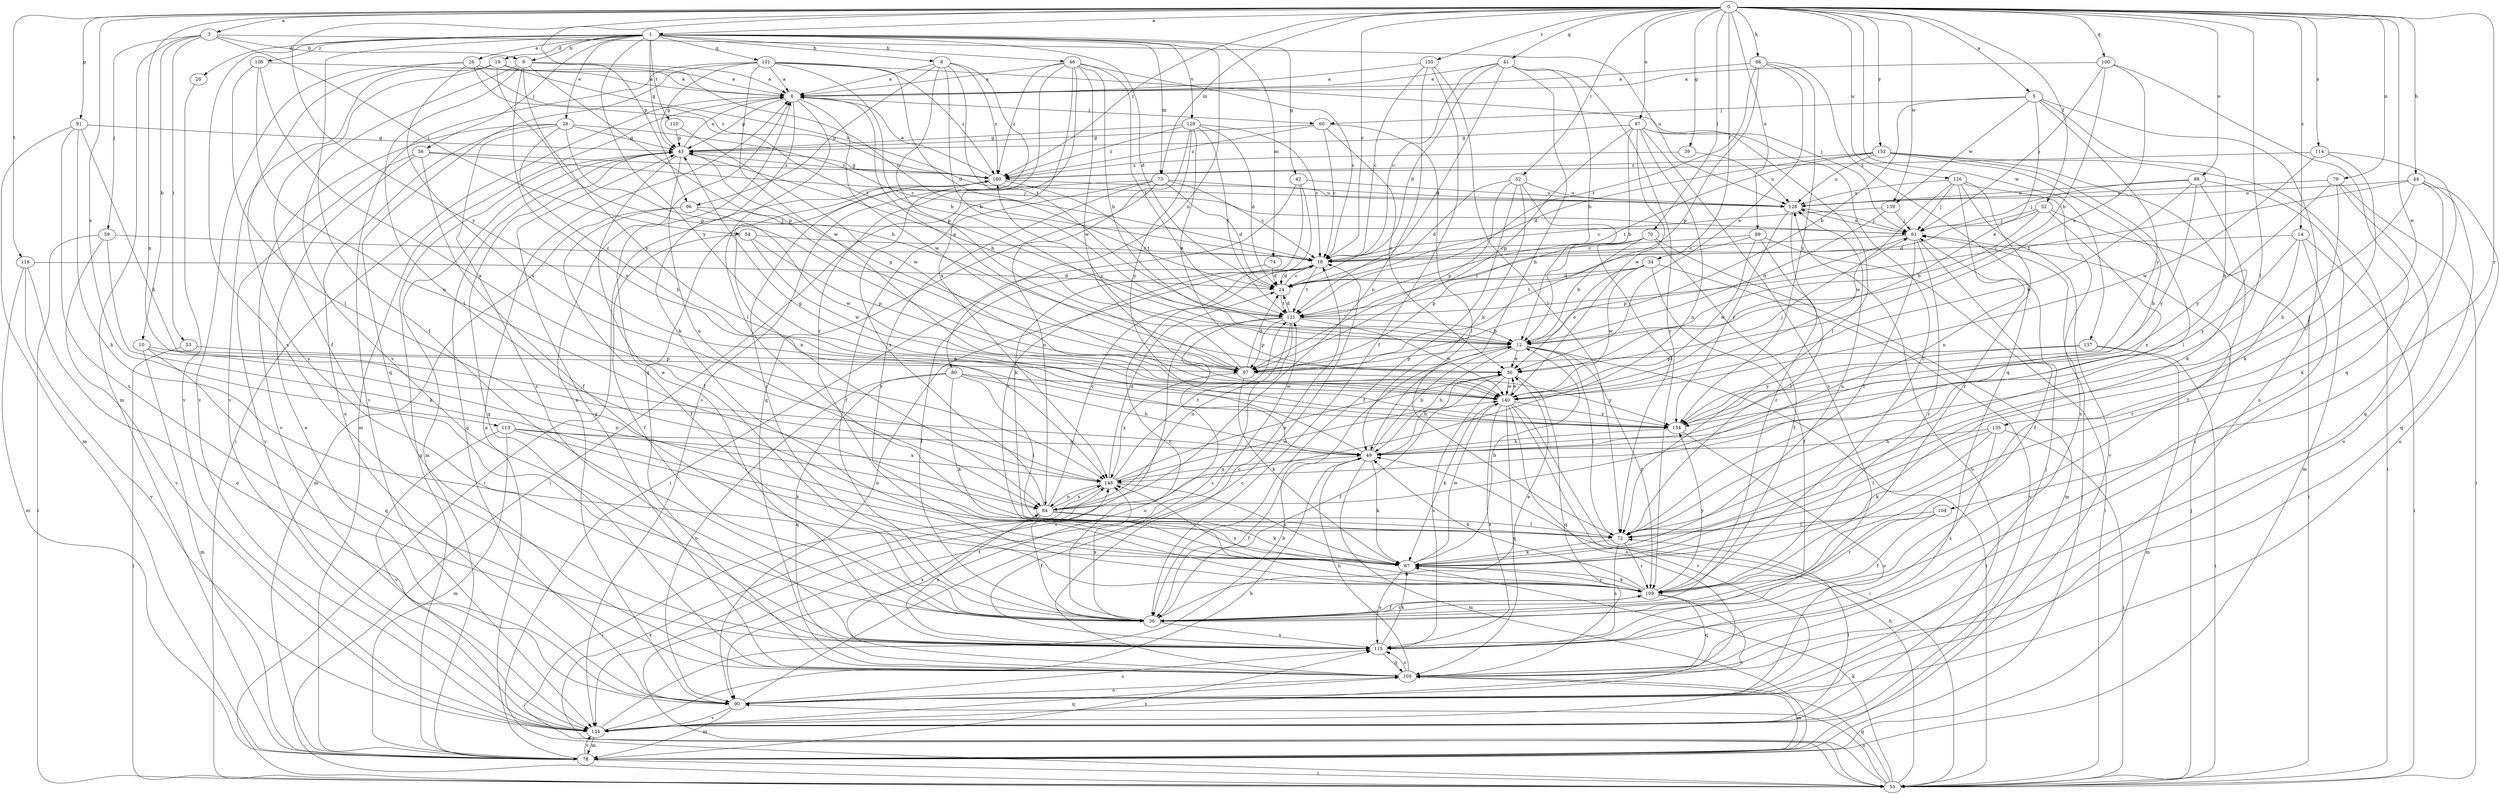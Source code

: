 strict digraph  {
0;
1;
3;
5;
6;
8;
9;
10;
12;
14;
18;
19;
20;
24;
26;
28;
30;
32;
34;
36;
39;
41;
42;
43;
44;
46;
49;
52;
53;
54;
55;
56;
59;
60;
61;
66;
67;
70;
72;
73;
74;
78;
79;
80;
84;
87;
88;
89;
90;
91;
96;
97;
100;
101;
103;
104;
106;
109;
113;
114;
115;
116;
120;
121;
126;
128;
129;
134;
135;
137;
139;
140;
148;
152;
154;
155;
160;
0 -> 1  [label=a];
0 -> 3  [label=a];
0 -> 5  [label=a];
0 -> 14  [label=c];
0 -> 18  [label=c];
0 -> 32  [label=f];
0 -> 34  [label=f];
0 -> 39  [label=g];
0 -> 41  [label=g];
0 -> 44  [label=h];
0 -> 52  [label=i];
0 -> 66  [label=k];
0 -> 70  [label=l];
0 -> 72  [label=l];
0 -> 73  [label=m];
0 -> 79  [label=n];
0 -> 87  [label=o];
0 -> 88  [label=o];
0 -> 89  [label=o];
0 -> 91  [label=p];
0 -> 96  [label=p];
0 -> 100  [label=q];
0 -> 104  [label=r];
0 -> 113  [label=s];
0 -> 114  [label=s];
0 -> 116  [label=t];
0 -> 126  [label=u];
0 -> 135  [label=w];
0 -> 137  [label=w];
0 -> 139  [label=w];
0 -> 148  [label=x];
0 -> 152  [label=y];
0 -> 154  [label=y];
0 -> 155  [label=z];
0 -> 160  [label=z];
1 -> 8  [label=b];
1 -> 9  [label=b];
1 -> 19  [label=d];
1 -> 20  [label=d];
1 -> 24  [label=d];
1 -> 26  [label=e];
1 -> 28  [label=e];
1 -> 36  [label=f];
1 -> 42  [label=g];
1 -> 43  [label=g];
1 -> 46  [label=h];
1 -> 56  [label=j];
1 -> 73  [label=m];
1 -> 74  [label=m];
1 -> 80  [label=n];
1 -> 101  [label=q];
1 -> 106  [label=r];
1 -> 115  [label=s];
1 -> 120  [label=t];
1 -> 129  [label=v];
1 -> 154  [label=y];
3 -> 9  [label=b];
3 -> 10  [label=b];
3 -> 53  [label=i];
3 -> 54  [label=i];
3 -> 59  [label=j];
3 -> 78  [label=m];
3 -> 128  [label=u];
5 -> 12  [label=b];
5 -> 30  [label=e];
5 -> 49  [label=h];
5 -> 60  [label=j];
5 -> 90  [label=o];
5 -> 139  [label=w];
5 -> 154  [label=y];
6 -> 43  [label=g];
6 -> 55  [label=i];
6 -> 60  [label=j];
6 -> 67  [label=k];
6 -> 72  [label=l];
6 -> 78  [label=m];
6 -> 140  [label=w];
8 -> 6  [label=a];
8 -> 12  [label=b];
8 -> 96  [label=p];
8 -> 97  [label=p];
8 -> 103  [label=q];
8 -> 121  [label=t];
8 -> 160  [label=z];
9 -> 6  [label=a];
9 -> 18  [label=c];
9 -> 72  [label=l];
9 -> 97  [label=p];
9 -> 115  [label=s];
9 -> 148  [label=x];
9 -> 154  [label=y];
10 -> 78  [label=m];
10 -> 84  [label=n];
10 -> 97  [label=p];
10 -> 103  [label=q];
12 -> 30  [label=e];
12 -> 49  [label=h];
12 -> 55  [label=i];
12 -> 72  [label=l];
12 -> 97  [label=p];
12 -> 109  [label=r];
14 -> 18  [label=c];
14 -> 55  [label=i];
14 -> 109  [label=r];
14 -> 115  [label=s];
14 -> 154  [label=y];
18 -> 24  [label=d];
18 -> 90  [label=o];
18 -> 121  [label=t];
19 -> 6  [label=a];
19 -> 36  [label=f];
19 -> 97  [label=p];
19 -> 128  [label=u];
19 -> 134  [label=v];
20 -> 134  [label=v];
24 -> 18  [label=c];
24 -> 121  [label=t];
26 -> 6  [label=a];
26 -> 115  [label=s];
26 -> 121  [label=t];
26 -> 134  [label=v];
26 -> 148  [label=x];
26 -> 160  [label=z];
28 -> 12  [label=b];
28 -> 18  [label=c];
28 -> 43  [label=g];
28 -> 49  [label=h];
28 -> 90  [label=o];
28 -> 115  [label=s];
28 -> 134  [label=v];
30 -> 6  [label=a];
30 -> 36  [label=f];
30 -> 49  [label=h];
30 -> 103  [label=q];
30 -> 115  [label=s];
30 -> 140  [label=w];
32 -> 12  [label=b];
32 -> 24  [label=d];
32 -> 55  [label=i];
32 -> 61  [label=j];
32 -> 148  [label=x];
34 -> 24  [label=d];
34 -> 30  [label=e];
34 -> 36  [label=f];
34 -> 121  [label=t];
34 -> 134  [label=v];
34 -> 140  [label=w];
36 -> 18  [label=c];
36 -> 30  [label=e];
36 -> 109  [label=r];
36 -> 115  [label=s];
36 -> 148  [label=x];
39 -> 128  [label=u];
39 -> 160  [label=z];
41 -> 6  [label=a];
41 -> 12  [label=b];
41 -> 18  [label=c];
41 -> 24  [label=d];
41 -> 49  [label=h];
41 -> 109  [label=r];
41 -> 121  [label=t];
42 -> 55  [label=i];
42 -> 67  [label=k];
42 -> 109  [label=r];
42 -> 128  [label=u];
43 -> 6  [label=a];
43 -> 12  [label=b];
43 -> 36  [label=f];
43 -> 78  [label=m];
43 -> 84  [label=n];
43 -> 103  [label=q];
43 -> 160  [label=z];
44 -> 49  [label=h];
44 -> 67  [label=k];
44 -> 90  [label=o];
44 -> 103  [label=q];
44 -> 121  [label=t];
44 -> 128  [label=u];
46 -> 6  [label=a];
46 -> 12  [label=b];
46 -> 18  [label=c];
46 -> 109  [label=r];
46 -> 121  [label=t];
46 -> 134  [label=v];
46 -> 140  [label=w];
46 -> 148  [label=x];
46 -> 160  [label=z];
49 -> 12  [label=b];
49 -> 36  [label=f];
49 -> 43  [label=g];
49 -> 67  [label=k];
49 -> 78  [label=m];
49 -> 148  [label=x];
52 -> 24  [label=d];
52 -> 36  [label=f];
52 -> 49  [label=h];
52 -> 72  [label=l];
52 -> 97  [label=p];
52 -> 128  [label=u];
53 -> 30  [label=e];
53 -> 55  [label=i];
54 -> 18  [label=c];
54 -> 36  [label=f];
54 -> 97  [label=p];
54 -> 140  [label=w];
55 -> 49  [label=h];
55 -> 61  [label=j];
55 -> 67  [label=k];
55 -> 90  [label=o];
55 -> 103  [label=q];
55 -> 121  [label=t];
55 -> 148  [label=x];
56 -> 36  [label=f];
56 -> 61  [label=j];
56 -> 90  [label=o];
56 -> 134  [label=v];
56 -> 160  [label=z];
59 -> 18  [label=c];
59 -> 55  [label=i];
59 -> 67  [label=k];
59 -> 134  [label=v];
60 -> 18  [label=c];
60 -> 30  [label=e];
60 -> 43  [label=g];
60 -> 72  [label=l];
60 -> 160  [label=z];
61 -> 18  [label=c];
61 -> 36  [label=f];
61 -> 72  [label=l];
61 -> 97  [label=p];
61 -> 109  [label=r];
61 -> 128  [label=u];
66 -> 6  [label=a];
66 -> 30  [label=e];
66 -> 97  [label=p];
66 -> 103  [label=q];
66 -> 121  [label=t];
66 -> 154  [label=y];
67 -> 12  [label=b];
67 -> 109  [label=r];
67 -> 115  [label=s];
67 -> 128  [label=u];
67 -> 140  [label=w];
70 -> 12  [label=b];
70 -> 18  [label=c];
70 -> 36  [label=f];
70 -> 78  [label=m];
70 -> 121  [label=t];
72 -> 67  [label=k];
72 -> 109  [label=r];
72 -> 115  [label=s];
73 -> 18  [label=c];
73 -> 24  [label=d];
73 -> 36  [label=f];
73 -> 55  [label=i];
73 -> 84  [label=n];
73 -> 109  [label=r];
73 -> 128  [label=u];
74 -> 24  [label=d];
74 -> 36  [label=f];
78 -> 6  [label=a];
78 -> 43  [label=g];
78 -> 55  [label=i];
78 -> 61  [label=j];
78 -> 115  [label=s];
78 -> 134  [label=v];
79 -> 55  [label=i];
79 -> 72  [label=l];
79 -> 90  [label=o];
79 -> 128  [label=u];
79 -> 154  [label=y];
80 -> 49  [label=h];
80 -> 67  [label=k];
80 -> 72  [label=l];
80 -> 90  [label=o];
80 -> 103  [label=q];
80 -> 140  [label=w];
84 -> 18  [label=c];
84 -> 36  [label=f];
84 -> 67  [label=k];
84 -> 72  [label=l];
84 -> 148  [label=x];
84 -> 160  [label=z];
87 -> 12  [label=b];
87 -> 43  [label=g];
87 -> 72  [label=l];
87 -> 84  [label=n];
87 -> 97  [label=p];
87 -> 109  [label=r];
87 -> 115  [label=s];
87 -> 140  [label=w];
88 -> 36  [label=f];
88 -> 61  [label=j];
88 -> 78  [label=m];
88 -> 128  [label=u];
88 -> 140  [label=w];
88 -> 154  [label=y];
89 -> 18  [label=c];
89 -> 55  [label=i];
89 -> 72  [label=l];
89 -> 97  [label=p];
89 -> 140  [label=w];
90 -> 6  [label=a];
90 -> 18  [label=c];
90 -> 43  [label=g];
90 -> 61  [label=j];
90 -> 78  [label=m];
90 -> 115  [label=s];
90 -> 134  [label=v];
91 -> 43  [label=g];
91 -> 49  [label=h];
91 -> 67  [label=k];
91 -> 78  [label=m];
91 -> 115  [label=s];
96 -> 36  [label=f];
96 -> 61  [label=j];
96 -> 78  [label=m];
96 -> 140  [label=w];
97 -> 24  [label=d];
97 -> 43  [label=g];
97 -> 67  [label=k];
97 -> 148  [label=x];
97 -> 154  [label=y];
97 -> 160  [label=z];
100 -> 6  [label=a];
100 -> 12  [label=b];
100 -> 30  [label=e];
100 -> 61  [label=j];
100 -> 103  [label=q];
101 -> 6  [label=a];
101 -> 12  [label=b];
101 -> 24  [label=d];
101 -> 43  [label=g];
101 -> 61  [label=j];
101 -> 103  [label=q];
101 -> 134  [label=v];
101 -> 140  [label=w];
101 -> 160  [label=z];
103 -> 18  [label=c];
103 -> 43  [label=g];
103 -> 49  [label=h];
103 -> 78  [label=m];
103 -> 90  [label=o];
103 -> 115  [label=s];
103 -> 148  [label=x];
104 -> 36  [label=f];
104 -> 72  [label=l];
104 -> 109  [label=r];
106 -> 6  [label=a];
106 -> 72  [label=l];
106 -> 84  [label=n];
106 -> 148  [label=x];
109 -> 36  [label=f];
109 -> 49  [label=h];
109 -> 67  [label=k];
109 -> 103  [label=q];
109 -> 134  [label=v];
109 -> 148  [label=x];
109 -> 154  [label=y];
113 -> 49  [label=h];
113 -> 67  [label=k];
113 -> 78  [label=m];
113 -> 134  [label=v];
113 -> 148  [label=x];
114 -> 67  [label=k];
114 -> 103  [label=q];
114 -> 140  [label=w];
114 -> 160  [label=z];
115 -> 6  [label=a];
115 -> 67  [label=k];
115 -> 84  [label=n];
115 -> 103  [label=q];
116 -> 24  [label=d];
116 -> 78  [label=m];
116 -> 90  [label=o];
116 -> 134  [label=v];
120 -> 43  [label=g];
120 -> 140  [label=w];
121 -> 12  [label=b];
121 -> 24  [label=d];
121 -> 84  [label=n];
121 -> 90  [label=o];
121 -> 97  [label=p];
121 -> 115  [label=s];
121 -> 134  [label=v];
121 -> 140  [label=w];
126 -> 61  [label=j];
126 -> 84  [label=n];
126 -> 109  [label=r];
126 -> 115  [label=s];
126 -> 128  [label=u];
126 -> 134  [label=v];
126 -> 140  [label=w];
128 -> 61  [label=j];
128 -> 109  [label=r];
128 -> 154  [label=y];
129 -> 18  [label=c];
129 -> 24  [label=d];
129 -> 30  [label=e];
129 -> 43  [label=g];
129 -> 103  [label=q];
129 -> 121  [label=t];
129 -> 154  [label=y];
129 -> 160  [label=z];
134 -> 12  [label=b];
134 -> 49  [label=h];
134 -> 72  [label=l];
134 -> 78  [label=m];
134 -> 103  [label=q];
134 -> 128  [label=u];
135 -> 49  [label=h];
135 -> 55  [label=i];
135 -> 67  [label=k];
135 -> 72  [label=l];
135 -> 115  [label=s];
137 -> 55  [label=i];
137 -> 78  [label=m];
137 -> 97  [label=p];
137 -> 154  [label=y];
139 -> 12  [label=b];
139 -> 18  [label=c];
139 -> 61  [label=j];
140 -> 30  [label=e];
140 -> 55  [label=i];
140 -> 61  [label=j];
140 -> 67  [label=k];
140 -> 90  [label=o];
140 -> 103  [label=q];
140 -> 115  [label=s];
140 -> 134  [label=v];
140 -> 154  [label=y];
148 -> 24  [label=d];
148 -> 30  [label=e];
148 -> 55  [label=i];
148 -> 67  [label=k];
148 -> 84  [label=n];
148 -> 121  [label=t];
148 -> 140  [label=w];
152 -> 24  [label=d];
152 -> 49  [label=h];
152 -> 55  [label=i];
152 -> 67  [label=k];
152 -> 72  [label=l];
152 -> 121  [label=t];
152 -> 128  [label=u];
152 -> 160  [label=z];
154 -> 49  [label=h];
154 -> 90  [label=o];
155 -> 6  [label=a];
155 -> 18  [label=c];
155 -> 36  [label=f];
155 -> 72  [label=l];
155 -> 84  [label=n];
160 -> 6  [label=a];
160 -> 43  [label=g];
160 -> 55  [label=i];
160 -> 84  [label=n];
160 -> 109  [label=r];
160 -> 121  [label=t];
160 -> 128  [label=u];
}
